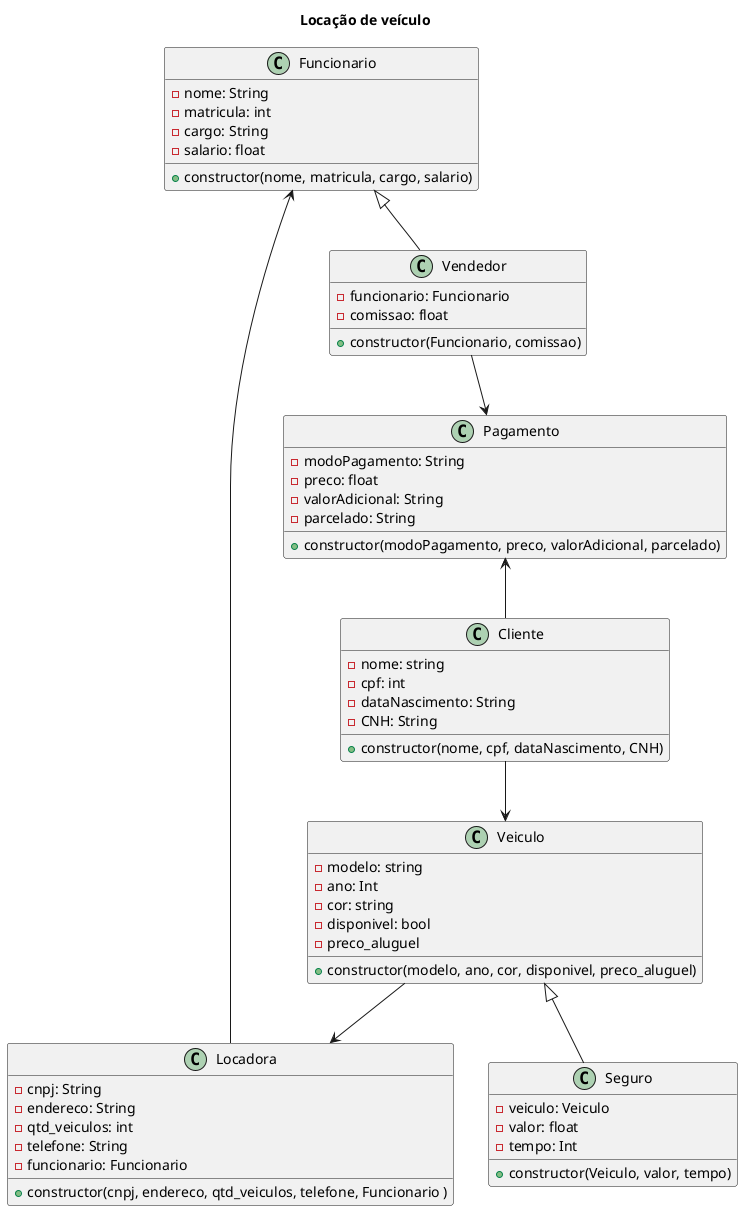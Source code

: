 @startuml Locacao de veículo

title Locação de veículo

class Cliente{
    - nome: string
    - cpf: int
    - dataNascimento: String
    - CNH: String
    + constructor(nome, cpf, dataNascimento, CNH)
}

class Veiculo{
    - modelo: string
    - ano: Int
    - cor: string
    - disponivel: bool
    - preco_aluguel
    + constructor(modelo, ano, cor, disponivel, preco_aluguel)
}

class Pagamento{
    - modoPagamento: String
    - preco: float
    - valorAdicional: String
    - parcelado: String
    + constructor(modoPagamento, preco, valorAdicional, parcelado)
}

class Locadora{
    - cnpj: String
    - endereco: String
    - qtd_veiculos: int
    - telefone: String
    - funcionario: Funcionario
    + constructor(cnpj, endereco, qtd_veiculos, telefone, Funcionario )
}

class Funcionario{
    - nome: String
    - matricula: int
    - cargo: String
    - salario: float
    + constructor(nome, matricula, cargo, salario)

}

class Vendedor{
    - funcionario: Funcionario
    - comissao: float
    + constructor(Funcionario, comissao)
}

class Seguro{
    - veiculo: Veiculo
    - valor: float
    - tempo: Int
    + constructor(Veiculo, valor, tempo)
}

Cliente --> Veiculo
Funcionario <|-- Vendedor
Veiculo <|-- Seguro
Veiculo --> Locadora
Pagamento <-- Cliente
Funcionario <-- Locadora
Vendedor --> Pagamento



@enduml